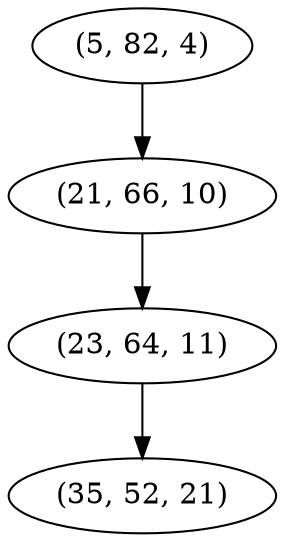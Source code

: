 digraph tree {
    "(5, 82, 4)";
    "(21, 66, 10)";
    "(23, 64, 11)";
    "(35, 52, 21)";
    "(5, 82, 4)" -> "(21, 66, 10)";
    "(21, 66, 10)" -> "(23, 64, 11)";
    "(23, 64, 11)" -> "(35, 52, 21)";
}
